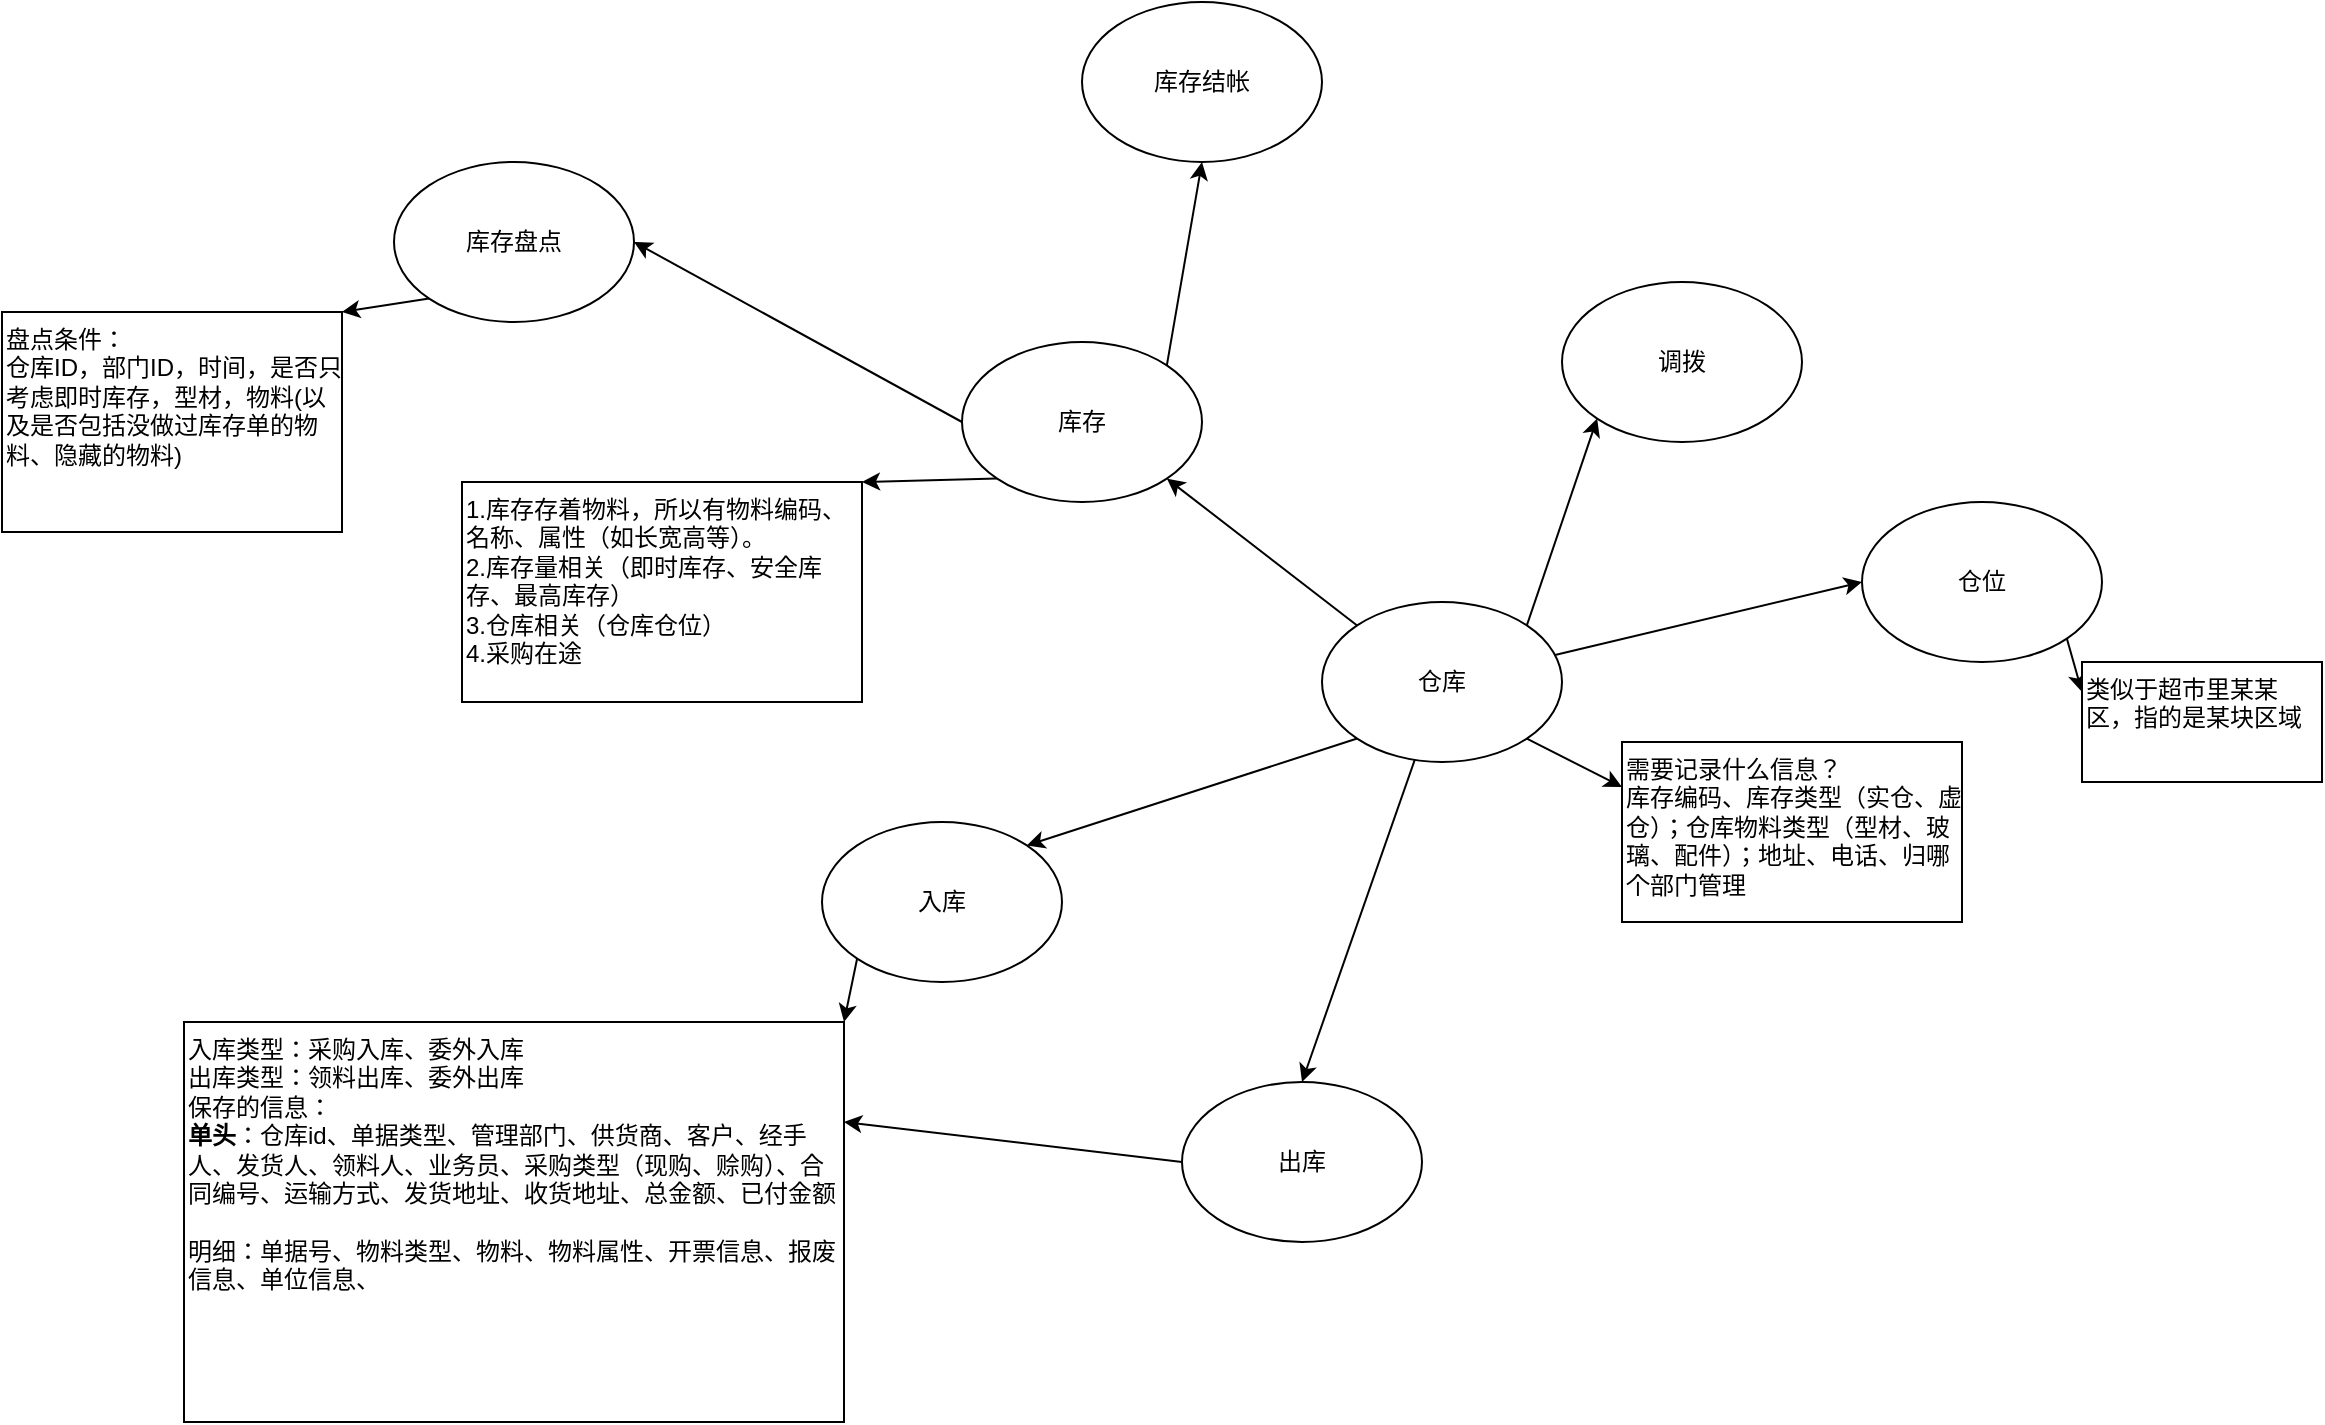 <mxfile version="28.0.7">
  <diagram name="第 1 页" id="vNpipkyIo6hlMvCb-rWN">
    <mxGraphModel dx="1348" dy="779" grid="1" gridSize="10" guides="1" tooltips="1" connect="1" arrows="1" fold="1" page="1" pageScale="1" pageWidth="3300" pageHeight="4681" math="0" shadow="0">
      <root>
        <mxCell id="0" />
        <mxCell id="1" parent="0" />
        <mxCell id="bcbLDdxJfO9VDAEmfC5w-3" style="rounded=0;orthogonalLoop=1;jettySize=auto;html=1;entryX=0;entryY=0.5;entryDx=0;entryDy=0;" parent="1" source="bcbLDdxJfO9VDAEmfC5w-1" target="bcbLDdxJfO9VDAEmfC5w-2" edge="1">
          <mxGeometry relative="1" as="geometry" />
        </mxCell>
        <mxCell id="XjHJWzj3tPjJtDDLOWkv-3" style="rounded=0;orthogonalLoop=1;jettySize=auto;html=1;exitX=0;exitY=1;exitDx=0;exitDy=0;entryX=1;entryY=0;entryDx=0;entryDy=0;" edge="1" parent="1" source="bcbLDdxJfO9VDAEmfC5w-1" target="XjHJWzj3tPjJtDDLOWkv-2">
          <mxGeometry relative="1" as="geometry" />
        </mxCell>
        <mxCell id="XjHJWzj3tPjJtDDLOWkv-5" style="rounded=0;orthogonalLoop=1;jettySize=auto;html=1;exitX=1;exitY=1;exitDx=0;exitDy=0;entryX=0;entryY=0.25;entryDx=0;entryDy=0;" edge="1" parent="1" source="bcbLDdxJfO9VDAEmfC5w-1" target="bcbLDdxJfO9VDAEmfC5w-6">
          <mxGeometry relative="1" as="geometry" />
        </mxCell>
        <mxCell id="XjHJWzj3tPjJtDDLOWkv-11" style="edgeStyle=none;rounded=0;orthogonalLoop=1;jettySize=auto;html=1;exitX=1;exitY=0;exitDx=0;exitDy=0;entryX=0;entryY=1;entryDx=0;entryDy=0;" edge="1" parent="1" source="bcbLDdxJfO9VDAEmfC5w-1" target="XjHJWzj3tPjJtDDLOWkv-10">
          <mxGeometry relative="1" as="geometry" />
        </mxCell>
        <mxCell id="XjHJWzj3tPjJtDDLOWkv-12" style="edgeStyle=none;rounded=0;orthogonalLoop=1;jettySize=auto;html=1;entryX=0.5;entryY=0;entryDx=0;entryDy=0;" edge="1" parent="1" source="bcbLDdxJfO9VDAEmfC5w-1" target="XjHJWzj3tPjJtDDLOWkv-4">
          <mxGeometry relative="1" as="geometry" />
        </mxCell>
        <mxCell id="XjHJWzj3tPjJtDDLOWkv-21" style="edgeStyle=none;rounded=0;orthogonalLoop=1;jettySize=auto;html=1;exitX=0;exitY=0;exitDx=0;exitDy=0;entryX=1;entryY=1;entryDx=0;entryDy=0;" edge="1" parent="1" source="bcbLDdxJfO9VDAEmfC5w-1" target="XjHJWzj3tPjJtDDLOWkv-20">
          <mxGeometry relative="1" as="geometry" />
        </mxCell>
        <mxCell id="bcbLDdxJfO9VDAEmfC5w-1" value="仓库" style="ellipse;whiteSpace=wrap;html=1;" parent="1" vertex="1">
          <mxGeometry x="740" y="410" width="120" height="80" as="geometry" />
        </mxCell>
        <mxCell id="XjHJWzj3tPjJtDDLOWkv-6" style="rounded=0;orthogonalLoop=1;jettySize=auto;html=1;exitX=1;exitY=1;exitDx=0;exitDy=0;entryX=0;entryY=0.25;entryDx=0;entryDy=0;" edge="1" parent="1" source="bcbLDdxJfO9VDAEmfC5w-2" target="XjHJWzj3tPjJtDDLOWkv-1">
          <mxGeometry relative="1" as="geometry" />
        </mxCell>
        <mxCell id="bcbLDdxJfO9VDAEmfC5w-2" value="仓位" style="ellipse;whiteSpace=wrap;html=1;" parent="1" vertex="1">
          <mxGeometry x="1010" y="360" width="120" height="80" as="geometry" />
        </mxCell>
        <mxCell id="bcbLDdxJfO9VDAEmfC5w-6" value="&lt;div&gt;需要记录什么信息？&lt;/div&gt;库存编码、库存类型（实仓、虚仓）；仓库物料类型（型材、玻璃、配件）；地址、电话、归哪个部门管理" style="rounded=0;whiteSpace=wrap;html=1;labelPosition=center;verticalLabelPosition=middle;align=left;verticalAlign=top;" parent="1" vertex="1">
          <mxGeometry x="890" y="480" width="170" height="90" as="geometry" />
        </mxCell>
        <mxCell id="XjHJWzj3tPjJtDDLOWkv-1" value="类似于超市里某某区，指的是某块区域" style="rounded=0;whiteSpace=wrap;html=1;verticalAlign=top;align=left;" vertex="1" parent="1">
          <mxGeometry x="1120" y="440" width="120" height="60" as="geometry" />
        </mxCell>
        <mxCell id="XjHJWzj3tPjJtDDLOWkv-17" style="edgeStyle=none;rounded=0;orthogonalLoop=1;jettySize=auto;html=1;exitX=0;exitY=1;exitDx=0;exitDy=0;entryX=1;entryY=0;entryDx=0;entryDy=0;" edge="1" parent="1" source="XjHJWzj3tPjJtDDLOWkv-2" target="XjHJWzj3tPjJtDDLOWkv-16">
          <mxGeometry relative="1" as="geometry" />
        </mxCell>
        <mxCell id="XjHJWzj3tPjJtDDLOWkv-2" value="入库" style="ellipse;whiteSpace=wrap;html=1;" vertex="1" parent="1">
          <mxGeometry x="490" y="520" width="120" height="80" as="geometry" />
        </mxCell>
        <mxCell id="XjHJWzj3tPjJtDDLOWkv-19" style="edgeStyle=none;rounded=0;orthogonalLoop=1;jettySize=auto;html=1;exitX=0;exitY=0.5;exitDx=0;exitDy=0;entryX=1;entryY=0.25;entryDx=0;entryDy=0;" edge="1" parent="1" source="XjHJWzj3tPjJtDDLOWkv-4" target="XjHJWzj3tPjJtDDLOWkv-16">
          <mxGeometry relative="1" as="geometry" />
        </mxCell>
        <mxCell id="XjHJWzj3tPjJtDDLOWkv-4" value="出库" style="ellipse;whiteSpace=wrap;html=1;" vertex="1" parent="1">
          <mxGeometry x="670" y="650" width="120" height="80" as="geometry" />
        </mxCell>
        <mxCell id="XjHJWzj3tPjJtDDLOWkv-10" value="调拨" style="ellipse;whiteSpace=wrap;html=1;" vertex="1" parent="1">
          <mxGeometry x="860" y="250" width="120" height="80" as="geometry" />
        </mxCell>
        <mxCell id="XjHJWzj3tPjJtDDLOWkv-16" value="&lt;div&gt;入库类型：采购入库、委外入库&lt;/div&gt;&lt;div&gt;出库类型：领料出库、委外出库&lt;br&gt;&lt;/div&gt;&lt;div&gt;保存的信息：&lt;/div&gt;&lt;div&gt;&lt;div class=&quot;lake-content&quot;&gt;&lt;strong&gt;&lt;span class=&quot;ne-text&quot;&gt;单头&lt;/span&gt;&lt;/strong&gt;&lt;span class=&quot;ne-text&quot;&gt;：仓库id、单据类型、管理部门、供货商、客户、经手人、发货人、领料人、业务员、采购类型（现购、赊购）、合同编号、运输方式、发货地址、收货地址、总金额、已付金额&lt;/span&gt;&lt;/div&gt;&lt;div class=&quot;lake-content&quot;&gt;&lt;span class=&quot;ne-text&quot;&gt;&lt;br&gt;&lt;/span&gt;&lt;/div&gt;&lt;/div&gt;明细：单据号、物料类型、物料、物料属性、开票信息、报废信息、单位信息、" style="rounded=0;whiteSpace=wrap;html=1;verticalAlign=top;align=left;" vertex="1" parent="1">
          <mxGeometry x="171" y="620" width="330" height="200" as="geometry" />
        </mxCell>
        <mxCell id="XjHJWzj3tPjJtDDLOWkv-24" style="edgeStyle=none;rounded=0;orthogonalLoop=1;jettySize=auto;html=1;exitX=0;exitY=0.5;exitDx=0;exitDy=0;entryX=1;entryY=0.5;entryDx=0;entryDy=0;" edge="1" parent="1" source="XjHJWzj3tPjJtDDLOWkv-20" target="XjHJWzj3tPjJtDDLOWkv-23">
          <mxGeometry relative="1" as="geometry" />
        </mxCell>
        <mxCell id="XjHJWzj3tPjJtDDLOWkv-26" style="edgeStyle=none;rounded=0;orthogonalLoop=1;jettySize=auto;html=1;exitX=1;exitY=0;exitDx=0;exitDy=0;entryX=0.5;entryY=1;entryDx=0;entryDy=0;" edge="1" parent="1" source="XjHJWzj3tPjJtDDLOWkv-20" target="XjHJWzj3tPjJtDDLOWkv-25">
          <mxGeometry relative="1" as="geometry" />
        </mxCell>
        <mxCell id="XjHJWzj3tPjJtDDLOWkv-28" style="edgeStyle=none;rounded=0;orthogonalLoop=1;jettySize=auto;html=1;exitX=0;exitY=1;exitDx=0;exitDy=0;entryX=1;entryY=0;entryDx=0;entryDy=0;" edge="1" parent="1" source="XjHJWzj3tPjJtDDLOWkv-20" target="XjHJWzj3tPjJtDDLOWkv-27">
          <mxGeometry relative="1" as="geometry" />
        </mxCell>
        <mxCell id="XjHJWzj3tPjJtDDLOWkv-20" value="库存" style="ellipse;whiteSpace=wrap;html=1;" vertex="1" parent="1">
          <mxGeometry x="560" y="280" width="120" height="80" as="geometry" />
        </mxCell>
        <mxCell id="XjHJWzj3tPjJtDDLOWkv-30" style="edgeStyle=none;rounded=0;orthogonalLoop=1;jettySize=auto;html=1;exitX=0;exitY=1;exitDx=0;exitDy=0;entryX=1;entryY=0;entryDx=0;entryDy=0;" edge="1" parent="1" source="XjHJWzj3tPjJtDDLOWkv-23" target="XjHJWzj3tPjJtDDLOWkv-29">
          <mxGeometry relative="1" as="geometry" />
        </mxCell>
        <mxCell id="XjHJWzj3tPjJtDDLOWkv-23" value="库存盘点" style="ellipse;whiteSpace=wrap;html=1;" vertex="1" parent="1">
          <mxGeometry x="276" y="190" width="120" height="80" as="geometry" />
        </mxCell>
        <mxCell id="XjHJWzj3tPjJtDDLOWkv-25" value="库存结帐" style="ellipse;whiteSpace=wrap;html=1;" vertex="1" parent="1">
          <mxGeometry x="620" y="110" width="120" height="80" as="geometry" />
        </mxCell>
        <mxCell id="XjHJWzj3tPjJtDDLOWkv-27" value="&lt;div&gt;1.库存存着物料，所以有物料编码、名称、属性（如长宽高等）。&lt;/div&gt;&lt;div&gt;2.库存量相关（即时库存、安全库存、最高库存）&lt;/div&gt;&lt;div&gt;3.仓库相关（仓库仓位）&lt;/div&gt;&lt;div&gt;4.采购在途&lt;br&gt;&lt;/div&gt;" style="rounded=0;whiteSpace=wrap;html=1;verticalAlign=top;align=left;" vertex="1" parent="1">
          <mxGeometry x="310" y="350" width="200" height="110" as="geometry" />
        </mxCell>
        <mxCell id="XjHJWzj3tPjJtDDLOWkv-29" value="盘点条件：&lt;div class=&quot;lake-content&quot;&gt;&lt;span class=&quot;ne-text&quot;&gt;仓库ID，部门ID，时间，是否只考虑即时库存，型材，物料(以及是否包括没做过库存单的物料、隐藏的物料)&lt;/span&gt;&lt;/div&gt;" style="rounded=0;whiteSpace=wrap;html=1;verticalAlign=top;align=left;" vertex="1" parent="1">
          <mxGeometry x="80" y="265" width="170" height="110" as="geometry" />
        </mxCell>
      </root>
    </mxGraphModel>
  </diagram>
</mxfile>
